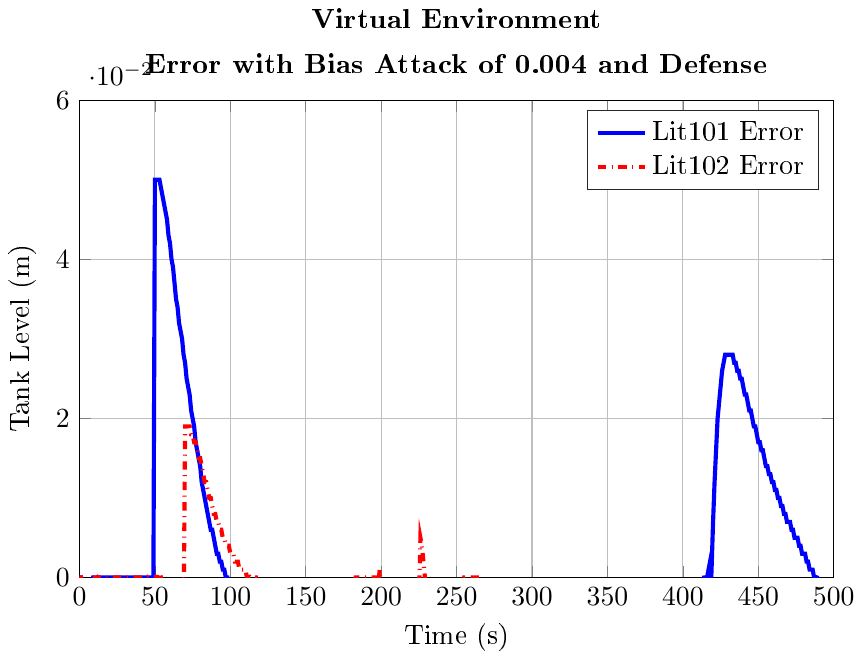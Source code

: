 % This file was created by matlab2tikz.
%
\documentclass[tikz]{standalone}
\usepackage[T1]{fontenc}
\usepackage[utf8]{inputenc}
\usepackage{pgfplots}
\usepackage{grffile}
\pgfplotsset{compat=newest}
\usetikzlibrary{plotmarks}
\usepgfplotslibrary{patchplots}
\usepackage{amsmath}

\begin{document}
\begin{tikzpicture}

\begin{axis}[%
width=0.79\columnwidth,
height=0.5\columnwidth,
at={(0\columnwidth,0\columnwidth)},
scale only axis,
xmin=0,
xmax=500,
xlabel={Time (s)},
xmajorgrids,
ymin=0,
ymax=0.06,
ylabel={Tank Level (m)},
ymajorgrids,
axis background/.style={fill=white},
title style={font=\bfseries,align=center},
title={Virtual Environment\\[1ex]Error with Bias Attack of 0.004 and Defense},
legend style={legend cell align=left,align=left,draw=white!15!black}
]
\addplot [color=blue,solid,line width=1.5pt]
  table[row sep=crcr]{%
0	0\\
1	0\\
2	-0.002\\
3	-0.002\\
4	-0.002\\
5	-0.001\\
6	-0.001\\
7	-0.001\\
8	-0.001\\
9	-0.0\\
10	-0.0\\
11	-1.847e-05\\
12	8.217e-05\\
13	0.0\\
14	0.0\\
15	0.0\\
16	0.0\\
17	0.0\\
18	0.0\\
19	0.0\\
20	0.0\\
21	0.0\\
22	0.0\\
23	0.0\\
24	0.0\\
25	0.0\\
26	0.0\\
27	0.0\\
28	0.0\\
29	0.0\\
30	0.0\\
31	0.0\\
32	0.0\\
33	0.0\\
34	0.0\\
35	0.0\\
36	0.0\\
37	0.0\\
38	0.0\\
39	0.0\\
40	0.0\\
41	0.0\\
42	0.0\\
43	0.0\\
44	0.0\\
45	0.0\\
46	0.0\\
47	0.0\\
48	0.0\\
49	0.0\\
50	0.05\\
51	0.05\\
52	0.05\\
53	0.05\\
54	0.049\\
55	0.048\\
56	0.047\\
57	0.046\\
58	0.045\\
59	0.043\\
60	0.042\\
61	0.04\\
62	0.039\\
63	0.037\\
64	0.035\\
65	0.034\\
66	0.032\\
67	0.031\\
68	0.03\\
69	0.028\\
70	0.027\\
71	0.025\\
72	0.024\\
73	0.023\\
74	0.021\\
75	0.02\\
76	0.019\\
77	0.017\\
78	0.016\\
79	0.015\\
80	0.014\\
81	0.012\\
82	0.011\\
83	0.01\\
84	0.009\\
85	0.008\\
86	0.007\\
87	0.006\\
88	0.006\\
89	0.005\\
90	0.004\\
91	0.003\\
92	0.003\\
93	0.002\\
94	0.002\\
95	0.001\\
96	0.001\\
97	0.0\\
98	-0.0\\
99	-0.001\\
100	-0.001\\
101	-0.001\\
102	-0.002\\
103	-0.002\\
104	-0.002\\
105	-0.003\\
106	-0.003\\
107	-0.003\\
108	-0.003\\
109	-0.003\\
110	-0.004\\
111	-0.004\\
112	-0.004\\
113	-0.004\\
114	-0.004\\
115	-0.004\\
116	-0.004\\
117	-0.004\\
118	-0.004\\
119	-0.005\\
120	-0.005\\
121	-0.005\\
122	-0.005\\
123	-0.005\\
124	-0.005\\
125	-0.005\\
126	-0.005\\
127	-0.005\\
128	-0.005\\
129	-0.005\\
130	-0.005\\
131	-0.005\\
132	-0.005\\
133	-0.005\\
134	-0.005\\
135	-0.005\\
136	-0.005\\
137	-0.005\\
138	-0.005\\
139	-0.005\\
140	-0.005\\
141	-0.005\\
142	-0.005\\
143	-0.005\\
144	-0.005\\
145	-0.005\\
146	-0.004\\
147	-0.004\\
148	-0.004\\
149	-0.004\\
150	-0.004\\
151	-0.004\\
152	-0.004\\
153	-0.004\\
154	-0.004\\
155	-0.004\\
156	-0.004\\
157	-0.004\\
158	-0.004\\
159	-0.004\\
160	-0.004\\
161	-0.004\\
162	-0.004\\
163	-0.004\\
164	-0.004\\
165	-0.004\\
166	-0.004\\
167	-0.004\\
168	-0.004\\
169	-0.004\\
170	-0.003\\
171	-0.003\\
172	-0.003\\
173	-0.003\\
174	-0.003\\
175	-0.003\\
176	-0.003\\
177	-0.003\\
178	-0.003\\
179	-0.003\\
180	-0.003\\
181	-0.003\\
182	-0.003\\
183	-0.003\\
184	-0.003\\
185	-0.003\\
186	-0.003\\
187	-0.003\\
188	-0.003\\
189	-0.003\\
190	-0.003\\
191	-0.003\\
192	-0.003\\
193	-0.003\\
194	-0.003\\
195	-0.003\\
196	-0.003\\
197	-0.002\\
198	-0.003\\
199	-0.001\\
200	-0.005\\
201	-0.014\\
202	-0.014\\
203	-0.012\\
204	-0.01\\
205	-0.008\\
206	-0.007\\
207	-0.006\\
208	-0.005\\
209	-0.005\\
210	-0.004\\
211	-0.004\\
212	-0.004\\
213	-0.004\\
214	-0.004\\
215	-0.004\\
216	-0.004\\
217	-0.004\\
218	-0.004\\
219	-0.005\\
220	-0.005\\
221	-0.005\\
222	-0.005\\
223	-0.005\\
224	-0.006\\
225	-0.006\\
226	-0.001\\
227	-0.005\\
228	-0.011\\
229	-0.016\\
230	-0.021\\
231	-0.025\\
232	-0.027\\
233	-0.03\\
234	-0.031\\
235	-0.033\\
236	-0.033\\
237	-0.034\\
238	-0.034\\
239	-0.034\\
240	-0.034\\
241	-0.034\\
242	-0.034\\
243	-0.033\\
244	-0.033\\
245	-0.032\\
246	-0.031\\
247	-0.031\\
248	-0.03\\
249	-0.029\\
250	-0.029\\
251	-0.028\\
252	-0.027\\
253	-0.026\\
254	-0.026\\
255	-0.025\\
256	-0.024\\
257	-0.024\\
258	-0.023\\
259	-0.022\\
260	-0.022\\
261	-0.021\\
262	-0.021\\
263	-0.02\\
264	-0.019\\
265	-0.019\\
266	-0.018\\
267	-0.018\\
268	-0.017\\
269	-0.017\\
270	-0.017\\
271	-0.016\\
272	-0.016\\
273	-0.015\\
274	-0.015\\
275	-0.015\\
276	-0.014\\
277	-0.014\\
278	-0.013\\
279	-0.013\\
280	-0.013\\
281	-0.013\\
282	-0.012\\
283	-0.012\\
284	-0.012\\
285	-0.011\\
286	-0.011\\
287	-0.011\\
288	-0.011\\
289	-0.011\\
290	-0.01\\
291	-0.01\\
292	-0.01\\
293	-0.01\\
294	-0.01\\
295	-0.009\\
296	-0.009\\
297	-0.009\\
298	-0.009\\
299	-0.009\\
300	-0.009\\
301	-0.008\\
302	-0.008\\
303	-0.008\\
304	-0.008\\
305	-0.008\\
306	-0.008\\
307	-0.008\\
308	-0.008\\
309	-0.007\\
310	-0.007\\
311	-0.007\\
312	-0.007\\
313	-0.007\\
314	-0.007\\
315	-0.007\\
316	-0.007\\
317	-0.007\\
318	-0.007\\
319	-0.007\\
320	-0.007\\
321	-0.006\\
322	-0.006\\
323	-0.006\\
324	-0.006\\
325	-0.006\\
326	-0.006\\
327	-0.006\\
328	-0.006\\
329	-0.006\\
330	-0.006\\
331	-0.006\\
332	-0.006\\
333	-0.006\\
334	-0.006\\
335	-0.006\\
336	-0.006\\
337	-0.006\\
338	-0.006\\
339	-0.005\\
340	-0.005\\
341	-0.005\\
342	-0.005\\
343	-0.005\\
344	-0.005\\
345	-0.005\\
346	-0.005\\
347	-0.005\\
348	-0.005\\
349	-0.005\\
350	-0.055\\
351	-0.055\\
352	-0.055\\
353	-0.054\\
354	-0.053\\
355	-0.052\\
356	-0.051\\
357	-0.049\\
358	-0.048\\
359	-0.046\\
360	-0.045\\
361	-0.043\\
362	-0.042\\
363	-0.04\\
364	-0.038\\
365	-0.037\\
366	-0.035\\
367	-0.034\\
368	-0.032\\
369	-0.031\\
370	-0.03\\
371	-0.028\\
372	-0.027\\
373	-0.026\\
374	-0.025\\
375	-0.023\\
376	-0.022\\
377	-0.021\\
378	-0.02\\
379	-0.019\\
380	-0.018\\
381	-0.017\\
382	-0.017\\
383	-0.016\\
384	-0.015\\
385	-0.014\\
386	-0.014\\
387	-0.013\\
388	-0.012\\
389	-0.012\\
390	-0.011\\
391	-0.01\\
392	-0.01\\
393	-0.009\\
394	-0.009\\
395	-0.008\\
396	-0.008\\
397	-0.007\\
398	-0.007\\
399	-0.007\\
400	-0.006\\
401	-0.006\\
402	-0.006\\
403	-0.005\\
404	-0.005\\
405	-0.004\\
406	-0.004\\
407	-0.003\\
408	-0.003\\
409	-0.002\\
410	-0.002\\
411	-0.001\\
412	-0.001\\
413	-0.001\\
414	-0.0\\
415	2.432e-05\\
416	0.0\\
417	0.001\\
418	-0.004\\
419	0.001\\
420	0.007\\
421	0.012\\
422	0.016\\
423	0.02\\
424	0.022\\
425	0.024\\
426	0.026\\
427	0.027\\
428	0.028\\
429	0.028\\
430	0.028\\
431	0.028\\
432	0.028\\
433	0.028\\
434	0.027\\
435	0.027\\
436	0.026\\
437	0.026\\
438	0.025\\
439	0.025\\
440	0.024\\
441	0.023\\
442	0.023\\
443	0.022\\
444	0.021\\
445	0.021\\
446	0.02\\
447	0.019\\
448	0.019\\
449	0.018\\
450	0.017\\
451	0.017\\
452	0.016\\
453	0.016\\
454	0.015\\
455	0.014\\
456	0.014\\
457	0.013\\
458	0.013\\
459	0.012\\
460	0.012\\
461	0.011\\
462	0.011\\
463	0.01\\
464	0.01\\
465	0.009\\
466	0.009\\
467	0.008\\
468	0.008\\
469	0.007\\
470	0.007\\
471	0.007\\
472	0.006\\
473	0.006\\
474	0.005\\
475	0.005\\
476	0.005\\
477	0.004\\
478	0.004\\
479	0.003\\
480	0.003\\
481	0.003\\
482	0.002\\
483	0.002\\
484	0.001\\
485	0.001\\
486	0.001\\
487	0.0\\
488	6.96e-05\\
489	-0.0\\
490	-0.001\\
491	-0.001\\
492	-0.001\\
493	-0.002\\
494	-0.002\\
495	-0.002\\
496	-0.003\\
497	-0.003\\
498	-0.003\\
499	-0.003\\
500	-0.004\\
};
\addlegendentry{Lit101 Error};

\addplot [color=red,dashdotted,line width=1.5pt]
  table[row sep=crcr]{%
0	0\\
1	0\\
2	-0.002\\
3	-0.002\\
4	-0.001\\
5	-0.001\\
6	-0.001\\
7	-0.001\\
8	-0.0\\
9	-0.0\\
10	-0.0\\
11	-4.887e-06\\
12	7.583e-05\\
13	0.0\\
14	0.0\\
15	0.0\\
16	0.0\\
17	0.0\\
18	0.0\\
19	0.0\\
20	0.0\\
21	0.0\\
22	0.0\\
23	0.0\\
24	0.0\\
25	0.0\\
26	0.0\\
27	0.0\\
28	0.0\\
29	0.0\\
30	0.0\\
31	0.0\\
32	0.0\\
33	0.0\\
34	0.0\\
35	0.0\\
36	0.0\\
37	0.0\\
38	0.0\\
39	0.0\\
40	0.0\\
41	0.0\\
42	0.0\\
43	0.0\\
44	0.0\\
45	9.585e-05\\
46	9.007e-05\\
47	8.458e-05\\
48	7.937e-05\\
49	7.442e-05\\
50	6.974e-05\\
51	6.53e-05\\
52	6.11e-05\\
53	-3.922e-05\\
54	-0.0\\
55	-0.001\\
56	-0.001\\
57	-0.001\\
58	-0.002\\
59	-0.002\\
60	-0.003\\
61	-0.003\\
62	-0.004\\
63	-0.004\\
64	-0.004\\
65	-0.005\\
66	-0.005\\
67	-0.005\\
68	-0.005\\
69	-0.006\\
70	0.019\\
71	0.019\\
72	0.019\\
73	0.019\\
74	0.018\\
75	0.018\\
76	0.017\\
77	0.017\\
78	0.016\\
79	0.015\\
80	0.015\\
81	0.014\\
82	0.013\\
83	0.012\\
84	0.012\\
85	0.011\\
86	0.01\\
87	0.01\\
88	0.009\\
89	0.008\\
90	0.008\\
91	0.007\\
92	0.007\\
93	0.006\\
94	0.006\\
95	0.005\\
96	0.005\\
97	0.004\\
98	0.004\\
99	0.004\\
100	0.003\\
101	0.003\\
102	0.003\\
103	0.002\\
104	0.002\\
105	0.002\\
106	0.001\\
107	0.001\\
108	0.001\\
109	0.001\\
110	0.001\\
111	0.0\\
112	0.0\\
113	9.517e-05\\
114	-4.618e-05\\
115	-0.0\\
116	-0.0\\
117	-0.0\\
118	-0.001\\
119	-0.001\\
120	-0.001\\
121	-0.001\\
122	-0.001\\
123	-0.001\\
124	-0.001\\
125	-0.001\\
126	-0.001\\
127	-0.001\\
128	-0.001\\
129	-0.001\\
130	-0.001\\
131	-0.001\\
132	-0.001\\
133	-0.001\\
134	-0.001\\
135	-0.001\\
136	-0.001\\
137	-0.001\\
138	-0.001\\
139	-0.001\\
140	-0.001\\
141	-0.001\\
142	-0.001\\
143	-0.001\\
144	-0.001\\
145	-0.001\\
146	-0.001\\
147	-0.001\\
148	-0.001\\
149	-0.001\\
150	-0.001\\
151	-0.001\\
152	-0.001\\
153	-0.001\\
154	-0.001\\
155	-0.001\\
156	-0.001\\
157	-0.001\\
158	-0.001\\
159	-0.001\\
160	-0.001\\
161	-0.001\\
162	-0.001\\
163	-0.001\\
164	-0.001\\
165	-0.001\\
166	-0.001\\
167	-0.001\\
168	-0.001\\
169	-0.001\\
170	-0.001\\
171	-0.001\\
172	-0.001\\
173	-0.001\\
174	-0.001\\
175	-0.001\\
176	-0.001\\
177	-0.001\\
178	-0.001\\
179	-0.001\\
180	-0.001\\
181	-0.001\\
182	-0.001\\
183	-0.0\\
184	-0.0\\
185	-0.0\\
186	-0.0\\
187	-0.0\\
188	-0.0\\
189	-0.0\\
190	-0.0\\
191	-0.0\\
192	-0.0\\
193	-0.0\\
194	-0.0\\
195	-0.0\\
196	-0.0\\
197	-0.0\\
198	-0.001\\
199	0.001\\
200	-0.003\\
201	-0.01\\
202	-0.01\\
203	-0.008\\
204	-0.006\\
205	-0.005\\
206	-0.004\\
207	-0.003\\
208	-0.003\\
209	-0.002\\
210	-0.002\\
211	-0.001\\
212	-0.001\\
213	-0.001\\
214	-0.002\\
215	-0.002\\
216	-0.002\\
217	-0.002\\
218	-0.002\\
219	-0.002\\
220	-0.002\\
221	-0.003\\
222	-0.003\\
223	-0.003\\
224	-0.003\\
225	-0.003\\
226	0.005\\
227	0.004\\
228	0.002\\
229	0.0\\
230	-0.001\\
231	-0.002\\
232	-0.003\\
233	-0.003\\
234	-0.004\\
235	-0.004\\
236	-0.004\\
237	-0.004\\
238	-0.004\\
239	-0.003\\
240	-0.003\\
241	-0.003\\
242	-0.003\\
243	-0.002\\
244	-0.002\\
245	-0.002\\
246	-0.002\\
247	-0.001\\
248	-0.001\\
249	-0.001\\
250	-0.001\\
251	-0.001\\
252	-0.001\\
253	-0.001\\
254	-0.001\\
255	-0.0\\
256	-0.0\\
257	-0.0\\
258	-0.0\\
259	-0.0\\
260	-0.0\\
261	-0.0\\
262	-0.0\\
263	-0.0\\
264	-0.0\\
265	-0.0\\
266	-0.001\\
267	-0.001\\
268	-0.001\\
269	-0.001\\
270	-0.001\\
271	-0.001\\
272	-0.001\\
273	-0.001\\
274	-0.001\\
275	-0.001\\
276	-0.001\\
277	-0.001\\
278	-0.002\\
279	-0.002\\
280	-0.002\\
281	-0.002\\
282	-0.002\\
283	-0.002\\
284	-0.002\\
285	-0.002\\
286	-0.002\\
287	-0.002\\
288	-0.003\\
289	-0.003\\
290	-0.003\\
291	-0.003\\
292	-0.003\\
293	-0.003\\
294	-0.003\\
295	-0.003\\
296	-0.003\\
297	-0.003\\
298	-0.004\\
299	-0.004\\
300	-0.004\\
301	-0.004\\
302	-0.004\\
303	-0.004\\
304	-0.004\\
305	-0.004\\
306	-0.004\\
307	-0.004\\
308	-0.004\\
309	-0.005\\
310	-0.005\\
311	-0.005\\
312	-0.005\\
313	-0.005\\
314	-0.005\\
315	-0.005\\
316	-0.005\\
317	-0.005\\
318	-0.005\\
319	-0.005\\
320	-0.006\\
321	-0.006\\
322	-0.006\\
323	-0.006\\
324	-0.006\\
325	-0.006\\
326	-0.006\\
327	-0.006\\
328	-0.006\\
329	-0.006\\
330	-0.006\\
331	-0.006\\
332	-0.006\\
333	-0.007\\
334	-0.007\\
335	-0.007\\
336	-0.007\\
337	-0.007\\
338	-0.007\\
339	-0.007\\
340	-0.007\\
341	-0.007\\
342	-0.007\\
343	-0.007\\
344	-0.007\\
345	-0.007\\
346	-0.007\\
347	-0.008\\
348	-0.008\\
349	-0.008\\
350	-0.033\\
351	-0.033\\
352	-0.033\\
353	-0.033\\
354	-0.032\\
355	-0.032\\
356	-0.032\\
357	-0.031\\
358	-0.031\\
359	-0.031\\
360	-0.03\\
361	-0.03\\
362	-0.029\\
363	-0.029\\
364	-0.029\\
365	-0.029\\
366	-0.028\\
367	-0.028\\
368	-0.028\\
369	-0.028\\
370	-0.028\\
371	-0.028\\
372	-0.028\\
373	-0.028\\
374	-0.028\\
375	-0.028\\
376	-0.028\\
377	-0.028\\
378	-0.028\\
379	-0.028\\
380	-0.028\\
381	-0.028\\
382	-0.028\\
383	-0.028\\
384	-0.028\\
385	-0.028\\
386	-0.028\\
387	-0.029\\
388	-0.029\\
389	-0.029\\
390	-0.029\\
391	-0.029\\
392	-0.029\\
393	-0.029\\
394	-0.029\\
395	-0.03\\
396	-0.03\\
397	-0.03\\
398	-0.03\\
399	-0.03\\
400	-0.03\\
401	-0.031\\
402	-0.031\\
403	-0.03\\
404	-0.03\\
405	-0.03\\
406	-0.029\\
407	-0.029\\
408	-0.028\\
409	-0.028\\
410	-0.027\\
411	-0.027\\
412	-0.026\\
413	-0.025\\
414	-0.025\\
415	-0.024\\
416	-0.023\\
417	-0.023\\
418	-0.03\\
419	-0.029\\
420	-0.026\\
421	-0.024\\
422	-0.022\\
423	-0.021\\
424	-0.02\\
425	-0.019\\
426	-0.019\\
427	-0.018\\
428	-0.018\\
429	-0.018\\
430	-0.018\\
431	-0.018\\
432	-0.018\\
433	-0.017\\
434	-0.017\\
435	-0.017\\
436	-0.017\\
437	-0.017\\
438	-0.017\\
439	-0.017\\
440	-0.017\\
441	-0.017\\
442	-0.017\\
443	-0.017\\
444	-0.016\\
445	-0.016\\
446	-0.016\\
447	-0.016\\
448	-0.016\\
449	-0.016\\
450	-0.015\\
451	-0.015\\
452	-0.015\\
453	-0.015\\
454	-0.015\\
455	-0.015\\
456	-0.014\\
457	-0.014\\
458	-0.014\\
459	-0.014\\
460	-0.014\\
461	-0.014\\
462	-0.014\\
463	-0.013\\
464	-0.013\\
465	-0.013\\
466	-0.013\\
467	-0.013\\
468	-0.013\\
469	-0.013\\
470	-0.012\\
471	-0.012\\
472	-0.012\\
473	-0.012\\
474	-0.012\\
475	-0.012\\
476	-0.012\\
477	-0.012\\
478	-0.011\\
479	-0.011\\
480	-0.011\\
481	-0.011\\
482	-0.011\\
483	-0.011\\
484	-0.011\\
485	-0.011\\
486	-0.011\\
487	-0.01\\
488	-0.01\\
489	-0.01\\
490	-0.01\\
491	-0.01\\
492	-0.01\\
493	-0.01\\
494	-0.01\\
495	-0.01\\
496	-0.01\\
497	-0.01\\
498	-0.01\\
499	-0.009\\
500	-0.009\\
};
\addlegendentry{Lit102 Error};

\end{axis}
\end{tikzpicture}%
\end{document}